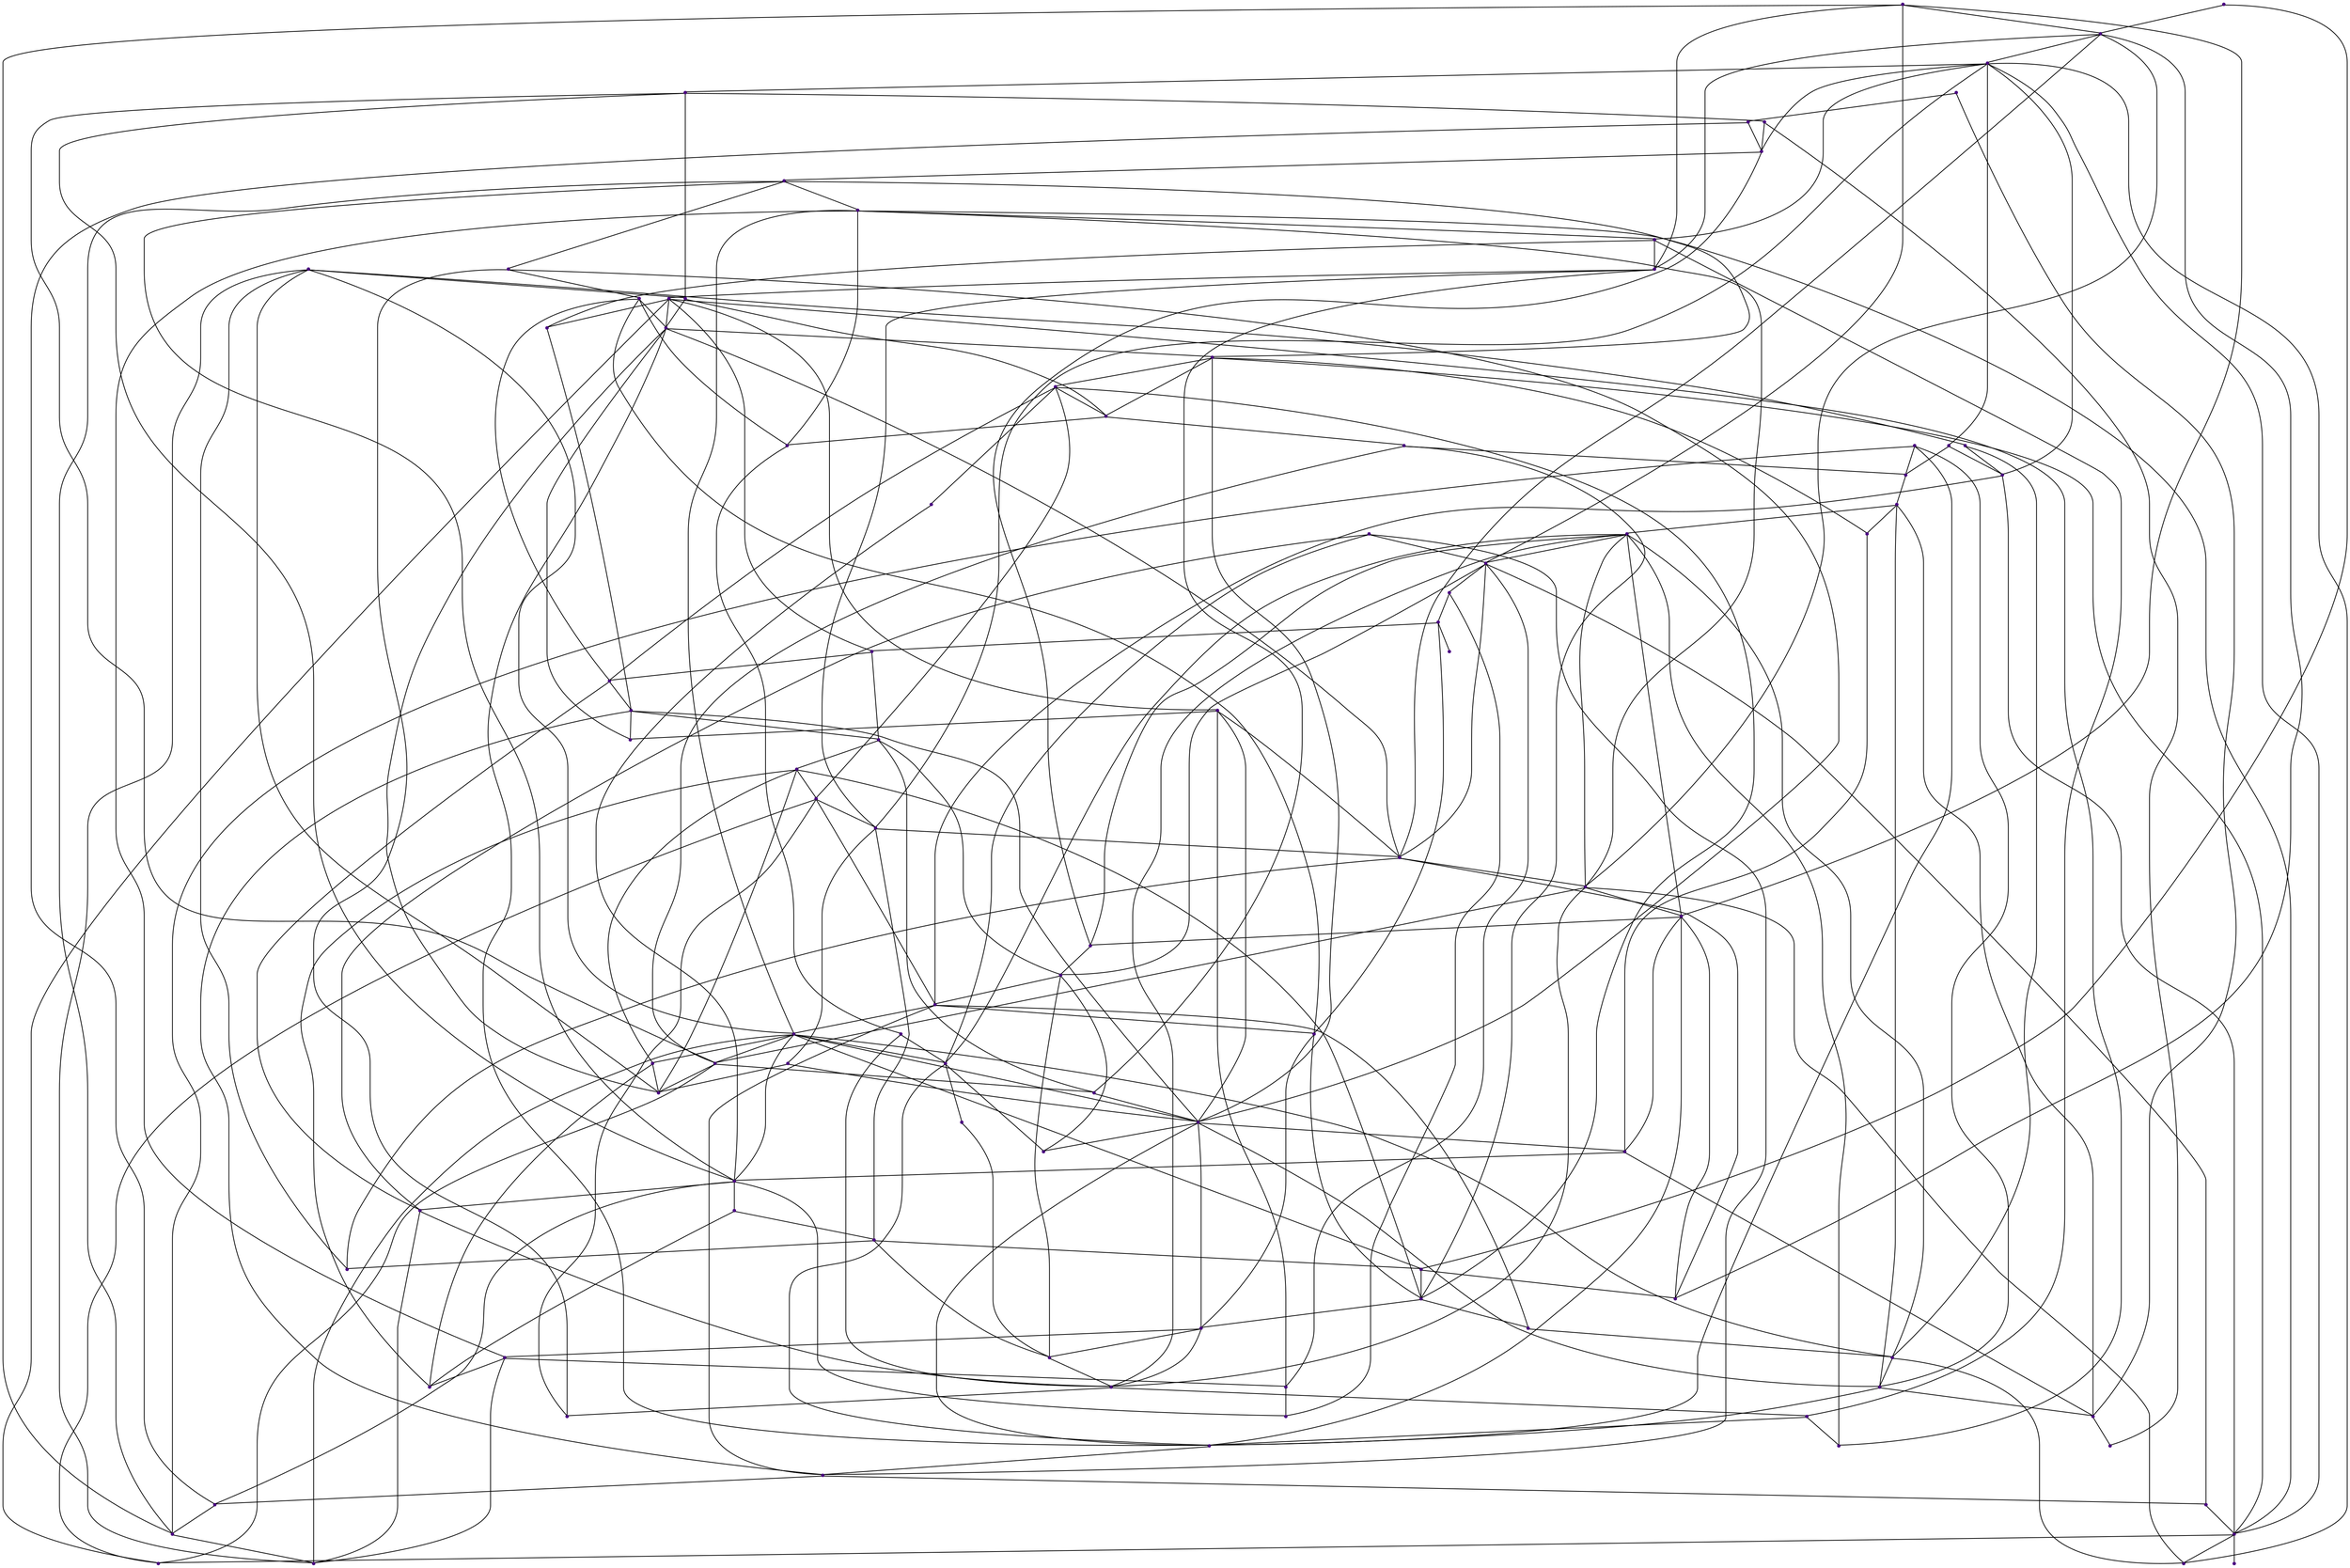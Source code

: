 strict graph "" {
	graph [bb="0,0,518.89,409.45"];
	node [label="\N",
		shape=point
	];
	1	[color=indigo,
		height=0.05,
		pos="146.88,141.04",
		width=0.05];
	44	[color=indigo,
		height=0.05,
		pos="195.91,243.97",
		width=0.05];
	1 -- 44	[pos="147.73,142.82 153.68,155.32 189.01,229.48 195.03,242.13"];
	82	[color=indigo,
		height=0.05,
		pos="261.11,119.06",
		width=0.05];
	1 -- 82	[pos="148.86,140.66 162.73,137.99 245.03,122.16 259.07,119.46"];
	22	[color=indigo,
		height=0.05,
		pos="226.94,291.93",
		width=0.05];
	44 -- 22	[pos="196.94,245.56 201.65,252.85 221.09,282.88 225.87,290.28"];
	26	[color=indigo,
		height=0.05,
		pos="197.44,289.53",
		width=0.05];
	44 -- 26	[pos="195.97,245.93 196.23,253.42 197.13,280.24 197.38,287.63"];
	94	[color=indigo,
		height=0.05,
		pos="217.13,136.93",
		width=0.05];
	44 -- 94	[pos="196.28,242.11 198.85,229.12 214.14,152 216.75,138.84"];
	3	[color=indigo,
		height=0.05,
		pos="374.27,50.968",
		width=0.05];
	82 -- 3	[pos="262.71,118.1 275.39,110.47 359.5,59.855 372.57,51.993"];
	39	[color=indigo,
		height=0.05,
		pos="291.96,201.08",
		width=0.05];
	82 -- 39	[pos="261.75,120.78 265.77,131.45 287.32,188.73 291.32,199.38"];
	54	[color=indigo,
		height=0.05,
		pos="386.53,109.96",
		width=0.05];
	82 -- 54	[pos="263.28,118.91 278.64,117.79 370.42,111.13 384.67,110.09"];
	27	[color=indigo,
		height=0.05,
		pos="244.35,335.72",
		width=0.05];
	26 -- 27	[pos="199,291.07 206.12,298.08 235.5,327.01 242.73,334.13"];
	30	[color=indigo,
		height=0.05,
		pos="305.99,238.25",
		width=0.05];
	26 -- 30	[pos="199.32,288.64 212.5,282.42 290.71,245.47 304.06,239.17"];
	18	[color=indigo,
		height=0.05,
		pos="124.8,265.71",
		width=0.05];
	26 -- 18	[pos="195.64,288.94 185.59,285.65 136.42,269.52 126.53,266.28"];
	49	[color=indigo,
		height=0.05,
		pos="180.46,374.54",
		width=0.05];
	26 -- 49	[pos="197.08,291.31 194.87,302.37 183.01,361.74 180.81,372.78"];
	72	[color=indigo,
		height=0.05,
		pos="162.4,161.6",
		width=0.05];
	26 -- 72	[pos="196.94,287.72 193.02,273.39 166.97,178.3 162.93,163.53"];
	86	[color=indigo,
		height=0.05,
		pos="262.35,325.8",
		width=0.05];
	26 -- 86	[pos="199.04,290.43 207.95,295.4 251.21,319.58 260.56,324.8"];
	94 -- 1	[pos="215.11,137.05 204.85,137.65 158.75,140.34 148.78,140.93"];
	94 -- 30	[pos="218.39,138.36 228.34,149.72 294.39,225.03 304.65,236.73"];
	21	[color=indigo,
		height=0.05,
		pos="277.52,73.657",
		width=0.05];
	94 -- 21	[pos="218.62,135.37 226.91,126.69 267.15,84.52 275.86,75.399"];
	46	[color=indigo,
		height=0.05,
		pos="452.64,59.424",
		width=0.05];
	3 -- 46	[pos="376.21,51.177 387.05,52.347 440.11,58.072 450.77,59.222"];
	39 -- 44	[pos="290.3,201.82 278.64,207.03 209.43,237.93 197.62,243.2"];
	39 -- 22	[pos="290.84,202.66 282.94,213.68 236.09,279.14 228.1,290.31"];
	24	[color=indigo,
		height=0.05,
		pos="304.99,157.16",
		width=0.05];
	39 -- 24	[pos="292.52,199.19 294.67,191.97 302.34,166.12 304.45,158.99"];
	43	[color=indigo,
		height=0.05,
		pos="220.2,202.7",
		width=0.05];
	39 -- 43	[pos="289.89,201.13 279.41,201.36 232.32,202.43 222.14,202.66"];
	19	[color=indigo,
		height=0.05,
		pos="415,173.22",
		width=0.05];
	54 -- 19	[pos="387.35,111.78 391.51,121.02 410.2,162.53 414.23,171.5"];
	42	[color=indigo,
		height=0.05,
		pos="138.09,363.06",
		width=0.05];
	27 -- 42	[pos="242.5,336.19 229.61,339.51 153.05,359.21 139.98,362.57"];
	63	[color=indigo,
		height=0.05,
		pos="316.58,309.77",
		width=0.05];
	27 -- 63	[pos="246.13,335.08 256.13,331.49 305.03,313.92 314.86,310.39"];
	30 -- 39	[pos="305.24,236.25 302.78,229.74 295.02,209.18 292.66,202.91"];
	8	[color=indigo,
		height=0.05,
		pos="380.04,258.42",
		width=0.05];
	30 -- 8	[pos="307.82,238.75 318.07,241.54 368.2,255.19 378.27,257.93"];
	81	[color=indigo,
		height=0.05,
		pos="361.56,179.64",
		width=0.05];
	30 -- 81	[pos="307.37,236.8 314.99,228.77 352.02,189.7 360.03,181.25"];
	60	[color=indigo,
		height=0.05,
		pos="214.05,227.23",
		width=0.05];
	18 -- 60	[pos="126.66,264.91 138.28,259.9 200.61,233.03 212.2,228.03"];
	56	[color=indigo,
		height=0.05,
		pos="118,134.02",
		width=0.05];
	18 -- 56	[pos="124.7,263.85 123.94,249.1 118.89,151.21 118.11,136"];
	49 -- 86	[pos="182.17,373.52 192.82,367.18 250.02,333.14 260.65,326.81"];
	32	[color=indigo,
		height=0.05,
		pos="146.04,319.28",
		width=0.05];
	49 -- 32	[pos="179.31,372.7 174.09,364.31 152.54,329.71 147.23,321.19"];
	72 -- 94	[pos="164.22,160.78 172.53,157.03 206.81,141.58 215.25,137.78"];
	23	[color=indigo,
		height=0.05,
		pos="216.03,28.129",
		width=0.05];
	72 -- 23	[pos="163.16,159.71 169.17,144.76 209.03,45.549 215.22,30.139"];
	75	[color=indigo,
		height=0.05,
		pos="323.24,192.4",
		width=0.05];
	86 -- 75	[pos="263.21,323.92 270.03,308.97 315.29,209.81 322.33,194.41"];
	76	[color=indigo,
		height=0.05,
		pos="257.5,284.02",
		width=0.05];
	86 -- 76	[pos="262.14,324.01 261.36,317.26 258.59,293.43 257.75,286.15"];
	21 -- 24	[pos="278.09,75.401 281.67,86.269 300.86,144.59 304.42,155.43"];
	92	[color=indigo,
		height=0.05,
		pos="382.38,20.485",
		width=0.05];
	21 -- 92	[pos="279.34,72.734 292.07,66.28 367.62,27.971 380.51,21.434"];
	21 -- 23	[pos="276,72.532 267.57,66.288 226.59,35.945 217.72,29.382"];
	25	[color=indigo,
		height=0.05,
		pos="320.12,87.097",
		width=0.05];
	21 -- 25	[pos="279.35,74.235 286.36,76.445 311.43,84.355 318.34,86.536"];
	46 -- 92	[pos="450.9,58.462 441.27,53.121 394.45,27.17 384.32,21.557"];
	10	[color=indigo,
		height=0.05,
		pos="517.09,15.246",
		width=0.05];
	46 -- 10	[pos="454.23,58.332 463.07,52.273 506.02,22.83 515.31,16.462"];
	91	[color=indigo,
		height=0.05,
		pos="320.73,21.096",
		width=0.05];
	24 -- 91	[pos="305.22,155.24 306.98,139.99 318.67,38.855 320.49,23.145"];
	58	[color=indigo,
		height=0.05,
		pos="265.72,219.44",
		width=0.05];
	24 -- 58	[pos="304.02,158.7 298.64,167.24 272.46,208.75 266.8,217.73"];
	43 -- 44	[pos="219.16,204.48 215.16,211.26 200.86,235.55 196.92,242.25"];
	89	[color=indigo,
		height=0.05,
		pos="140.49,190.24",
		width=0.05];
	43 -- 89	[pos="218.23,202.4 207.2,200.67 153.24,192.23 142.39,190.54"];
	19 -- 3	[pos="414.43,171.49 409.86,157.79 379.59,66.923 374.89,52.809"];
	2	[color=indigo,
		height=0.05,
		pos="360.45,264.99",
		width=0.05];
	45	[color=indigo,
		height=0.05,
		pos="308.95,337.94",
		width=0.05];
	2 -- 45	[pos="359.38,266.52 352.67,276.01 316.7,326.95 310.02,336.42"];
	61	[color=indigo,
		height=0.05,
		pos="350.74,129.73",
		width=0.05];
	2 -- 61	[pos="360.32,263.08 359.23,247.92 352.01,147.39 350.89,131.77"];
	45 -- 32	[pos="307.12,337.73 290.48,335.82 165.56,321.52 148.07,319.52"];
	51	[color=indigo,
		height=0.05,
		pos="297.59,258.28",
		width=0.05];
	45 -- 51	[pos="308.66,335.97 307.09,324.95 299.41,271.02 297.86,260.18"];
	16	[color=indigo,
		height=0.05,
		pos="271.7,24.999",
		width=0.05];
	61 -- 16	[pos="349.63,128.25 340.77,116.52 282.02,38.668 272.89,26.576"];
	31	[color=indigo,
		height=0.05,
		pos="264.47,198.86",
		width=0.05];
	61 -- 31	[pos="349.25,130.93 338.77,139.32 276.61,189.13 266.01,197.63"];
	73	[color=indigo,
		height=0.05,
		pos="90.949,197.74",
		width=0.05];
	32 -- 73	[pos="145.27,317.57 139.09,303.95 98.139,213.6 91.778,199.57"];
	51 -- 27	[pos="296.48,259.9 289.55,269.97 252.37,324.06 245.45,334.11"];
	51 -- 43	[pos="295.98,257.12 285.91,249.89 231.85,211.07 221.81,203.86"];
	97	[color=indigo,
		height=0.05,
		pos="299.17,130.76",
		width=0.05];
	51 -- 97	[pos="297.62,256.48 297.79,242.19 298.96,147.4 299.14,132.68"];
	67	[color=indigo,
		height=0.05,
		pos="389.05,231.81",
		width=0.05];
	51 -- 67	[pos="299.5,257.73 311.41,254.28 375.28,235.8 387.15,232.36"];
	68	[color=indigo,
		height=0.05,
		pos="343.7,204.45",
		width=0.05];
	51 -- 68	[pos="299.13,256.49 306.25,248.17 336.04,213.39 342.47,205.89"];
	98	[color=indigo,
		height=0.05,
		pos="212.53,103.18",
		width=0.05];
	16 -- 98	[pos="270.47,26.632 262.77,36.806 221.44,91.405 213.76,101.55"];
	40	[color=indigo,
		height=0.05,
		pos="247.24,110.75",
		width=0.05];
	16 -- 40	[pos="271.19,26.79 268.01,37.95 250.92,97.841 247.75,108.97"];
	31 -- 72	[pos="262.7,198.22 250.31,193.69 176.77,166.85 164.22,162.27"];
	31 -- 43	[pos="262.56,199.03 255.28,199.66 229.23,201.92 222.05,202.54"];
	100	[color=indigo,
		height=0.05,
		pos="303.66,223.02",
		width=0.05];
	31 -- 100	[pos="266.15,199.9 272.6,203.87 295.67,218.09 302.03,222.02"];
	77	[color=indigo,
		height=0.05,
		pos="175.63,142.65",
		width=0.05];
	73 -- 77	[pos="92.717,196.59 103.74,189.42 162.88,150.94 173.87,143.79"];
	29	[color=indigo,
		height=0.05,
		pos="117.47,171.93",
		width=0.05];
	73 -- 29	[pos="92.374,196.35 97.022,191.83 111.69,177.55 116.16,173.2"];
	97 -- 94	[pos="297.14,130.91 285.79,131.76 230.25,135.94 219.09,136.78"];
	9	[color=indigo,
		height=0.05,
		pos="257.79,153.32",
		width=0.05];
	97 -- 9	[pos="297.39,131.73 290.58,135.44 266.23,148.71 259.51,152.37"];
	67 -- 24	[pos="387.6,230.52 377.39,221.45 316.83,167.67 306.49,158.49"];
	68 -- 21	[pos="342.76,202.6 335.35,187.95 286.16,90.728 278.52,75.627"];
	70	[color=indigo,
		height=0.05,
		pos="389.08,160.66",
		width=0.05];
	68 -- 70	[pos="345.21,203 352.1,196.35 380.52,168.92 387.52,162.16"];
	6	[color=indigo,
		height=0.05,
		pos="194.54,52.442",
		width=0.05];
	98 -- 6	[pos="211.76,101 208.8,92.651 198.21,62.79 195.29,54.557"];
	98 -- 77	[pos="210.94,104.87 204.88,111.36 183.16,134.6 177.17,141"];
	65	[color=indigo,
		height=0.05,
		pos="185.07,143.86",
		width=0.05];
	98 -- 65	[pos="211.35,104.92 206.83,111.62 190.67,135.56 186.21,142.17"];
	85	[color=indigo,
		height=0.05,
		pos="233.33,1.8",
		width=0.05];
	98 -- 85	[pos="212.96,101.06 215.7,87.752 230.45,15.84 232.97,3.5783"];
	40 -- 43	[pos="246.67,112.67 243.16,124.64 224.27,188.86 220.76,200.79"];
	13	[color=indigo,
		height=0.05,
		pos="325.49,47.898",
		width=0.05];
	40 -- 13	[pos="248.87,109.44 259.06,101.26 313.71,57.363 323.86,49.204"];
	55	[color=indigo,
		height=0.05,
		pos="349.96,146.59",
		width=0.05];
	40 -- 55	[pos="249.02,111.38 261.49,115.73 335.5,141.54 348.13,145.95"];
	40 -- 77	[pos="245.47,111.54 235.56,115.95 187.08,137.55 177.34,141.89"];
	38	[color=indigo,
		height=0.05,
		pos="145.24,86.601",
		width=0.05];
	40 -- 38	[pos="245.47,110.34 233.09,107.4 159.6,90.001 147.06,87.032"];
	100 -- 51	[pos="303.33,224.92 302.29,230.98 299.04,249.88 297.95,256.2"];
	100 -- 98	[pos="302.37,221.33 292.07,207.79 223.27,117.3 213.65,104.65"];
	53	[color=indigo,
		height=0.05,
		pos="305.73,272.49",
		width=0.05];
	100 -- 53	[pos="303.75,225.15 304.09,233.29 305.31,262.4 305.64,270.43"];
	90	[color=indigo,
		height=0.05,
		pos="437.17,233.89",
		width=0.05];
	100 -- 90	[pos="305.55,223.18 320.51,224.39 419.75,232.47 435.16,233.73"];
	34	[color=indigo,
		height=0.05,
		pos="400.71,101.23",
		width=0.05];
	92 -- 34	[pos="382.84,22.481 385.37,33.653 397.78,88.317 400.27,99.306"];
	96	[color=indigo,
		height=0.05,
		pos="291.22,58.607",
		width=0.05];
	34 -- 96	[pos="398.81,100.49 385.52,95.318 306.63,64.608 293.17,59.368"];
	88	[color=indigo,
		height=0.05,
		pos="297.32,158.81",
		width=0.05];
	34 -- 88	[pos="398.92,102.23 386.37,109.22 311.88,150.71 299.17,157.79"];
	15	[color=indigo,
		height=0.05,
		pos="408.05,211.07",
		width=0.05];
	34 -- 15	[pos="400.84,103.14 401.73,116.47 407.01,195.6 407.92,209.11"];
	4	[color=indigo,
		height=0.05,
		pos="245.34,82.464",
		width=0.05];
	4 -- 9	[pos="245.7,84.508 247.52,94.854 255.68,141.35 257.45,151.4"];
	4 -- 13	[pos="247.01,81.742 257.44,77.243 313.42,53.103 323.82,48.616"];
	99	[color=indigo,
		height=0.05,
		pos="369.17,91.451",
		width=0.05];
	4 -- 99	[pos="247.49,82.62 262.65,83.72 353.27,90.297 367.34,91.317"];
	9 -- 100	[pos="258.92,155.04 265.21,164.6 295.78,211.06 302.4,221.1"];
	9 -- 6	[pos="256.69,151.56 249.01,139.32 203.44,66.642 195.66,54.241"];
	7	[color=indigo,
		height=0.05,
		pos="175.16,218.22",
		width=0.05];
	9 -- 7	[pos="256.35,154.44 246.32,162.32 186.8,209.08 176.64,217.06"];
	9 -- 96	[pos="258.48,151.34 262.84,139.01 286.19,72.868 290.53,60.575"];
	13 -- 70	[pos="326.39,49.492 333.51,62.127 380.78,145.94 388.12,158.96"];
	99 -- 24	[pos="367.59,93.075 358.63,102.25 314.5,147.43 306.31,155.82"];
	99 -- 61	[pos="368.38,93.096 365.4,99.278 354.89,121.11 351.68,127.78"];
	99 -- 34	[pos="371.24,92.092 377.05,93.894 393.45,98.98 398.91,100.67"];
	17	[color=indigo,
		height=0.05,
		pos="425.04,146.09",
		width=0.05];
	99 -- 17	[pos="370.55,92.801 378.21,100.29 415.45,136.71 423.5,144.58"];
	84	[color=indigo,
		height=0.05,
		pos="262.44,85.042",
		width=0.05];
	6 -- 84	[pos="196.22,53.247 205.53,57.719 250.78,79.446 260.57,84.145"];
	35	[color=indigo,
		height=0.05,
		pos="70.253,246.75",
		width=0.05];
	7 -- 35	[pos="173.34,218.72 160.61,222.18 85.021,242.73 72.124,246.24"];
	87	[color=indigo,
		height=0.05,
		pos="279.56,262.22",
		width=0.05];
	7 -- 87	[pos="176.98,218.98 189.65,224.33 264.87,256.03 277.7,261.44"];
	7 -- 89	[pos="173.67,217.02 167.97,212.42 147.56,195.95 141.93,191.41"];
	5	[color=indigo,
		height=0.05,
		pos="370.93,74.028",
		width=0.05];
	96 -- 5	[pos="293.19,58.989 304.22,61.122 358.18,71.562 369.02,73.66"];
	96 -- 91	[pos="292.49,56.996 297.34,50.825 314.71,28.747 319.5,22.66"];
	79	[color=indigo,
		height=0.05,
		pos="223.14,150.43",
		width=0.05];
	96 -- 79	[pos="290.04,60.201 281.77,71.347 232.72,137.51 224.35,148.8"];
	70 -- 30	[pos="387.64,162 377.55,171.42 317.69,227.33 307.47,236.87"];
	70 -- 75	[pos="387.45,161.44 378.42,165.79 334.54,186.95 325.05,191.53"];
	17 -- 46	[pos="425.61,144.28 429.21,133 448.48,72.473 452.07,61.224"];
	12	[color=indigo,
		height=0.05,
		pos="404.45,249.94",
		width=0.05];
	17 -- 12	[pos="424.68,147.89 422.18,160.49 407.34,235.32 404.81,248.09"];
	17 -- 55	[pos="423.18,146.1 412.88,146.17 362.85,146.5 352.03,146.57"];
	84 -- 82	[pos="262.37,86.872 262.14,92.724 261.42,110.96 261.18,117.06"];
	84 -- 75	[pos="263.49,86.906 270.94,100.05 315.43,178.62 322.34,190.81"];
	35 -- 73	[pos="71.142,244.64 74.546,236.58 86.727,207.73 90.086,199.78"];
	57	[color=indigo,
		height=0.05,
		pos="50.493,343.17",
		width=0.05];
	35 -- 57	[pos="69.84,248.76 67.268,261.31 53.469,328.66 50.904,341.17"];
	87 -- 27	[pos="278.69,264.04 273.82,274.21 249.98,323.96 245.19,333.96"];
	87 -- 19	[pos="281.08,261.22 294.92,252.13 398.78,183.88 413.32,174.33"];
	87 -- 100	[pos="280.6,260.54 284.56,254.09 298.74,231.02 302.66,224.66"];
	87 -- 88	[pos="279.87,260.43 282.03,247.88 294.82,173.37 297.01,160.66"];
	87 -- 60	[pos="277.94,261.36 268.96,256.56 225.3,233.24 215.85,228.2"];
	28	[color=indigo,
		height=0.05,
		pos="382.47,335.33",
		width=0.05];
	87 -- 28	[pos="281.35,263.49 293.95,272.44 369.26,325.94 380.95,334.24"];
	89 -- 1	[pos="140.76,188.13 141.81,180.03 145.58,151.07 146.61,143.09"];
	89 -- 22	[pos="141.71,191.68 151.39,203.07 215.65,278.66 225.64,290.4"];
	89 -- 56	[pos="139.74,188.37 136.32,179.83 122.25,144.62 118.78,135.95"];
	89 -- 77	[pos="141.65,188.66 146.99,181.43 169,151.62 174.42,144.28"];
	5 -- 97	[pos="369.43,75.213 360.09,82.595 309.97,122.21 300.66,129.58"];
	5 -- 92	[pos="371.31,72.247 373.05,64.117 380.22,30.585 381.99,22.328"];
	5 -- 84	[pos="369.04,74.219 355.87,75.556 277.71,83.492 264.37,84.846"];
	20	[color=indigo,
		height=0.05,
		pos="450.11,183.7",
		width=0.05];
	5 -- 20	[pos="372.04,75.578 380.92,87.867 439.77,169.39 448.92,182.05"];
	47	[color=indigo,
		height=0.05,
		pos="177.29,283.68",
		width=0.05];
	79 -- 47	[pos="222.49,152.32 217.35,167.25 183.28,266.29 177.98,281.67"];
	71	[color=indigo,
		height=0.05,
		pos="187.09,190.84",
		width=0.05];
	79 -- 71	[pos="221.94,151.78 216.47,157.91 193.89,183.22 188.33,189.45"];
	90 -- 67	[pos="435.1,233.8 427.19,233.46 398.87,232.24 391.06,231.9"];
	90 -- 20	[pos="437.73,231.74 439.86,223.48 447.47,193.94 449.57,185.8"];
	93	[color=indigo,
		height=0.05,
		pos="466.55,260.48",
		width=0.05];
	90 -- 93	[pos="438.75,235.32 443.9,239.98 460.15,254.69 465.11,259.17"];
	75 -- 100	[pos="322.19,194.05 318.82,199.32 308.32,215.73 304.82,221.22"];
	75 -- 17	[pos="325.01,191.6 337.36,185.98 410.71,152.61 423.22,146.91"];
	75 -- 79	[pos="321.5,191.67 309.35,186.58 237.23,156.34 224.92,151.18"];
	12 -- 45	[pos="403.1,251.18 392.4,261.04 321.41,326.45 310.38,336.61"];
	12 -- 55	[pos="403.5,248.15 396.89,235.6 357.63,161.14 350.93,148.43"];
	52	[color=indigo,
		height=0.05,
		pos="352.21,298.87",
		width=0.05];
	12 -- 52	[pos="402.71,251.57 394.64,259.13 360.89,290.74 353.6,297.57"];
	55 -- 9	[pos="348.04,146.73 336.04,147.6 271.67,152.3 259.7,153.18"];
	50	[color=indigo,
		height=0.05,
		pos="382.7,205.69",
		width=0.05];
	55 -- 50	[pos="350.91,148.29 355.69,156.92 377.17,195.71 381.82,204.09"];
	64	[color=indigo,
		height=0.05,
		pos="322.29,95.838",
		width=0.05];
	55 -- 64	[pos="349.04,144.9 344.84,137.19 327.51,105.41 323.24,97.585"];
	58 -- 2	[pos="267.36,220.23 278.86,225.76 347.12,258.58 358.76,264.18"];
	58 -- 9	[pos="265.49,217.54 264.33,207.88 259.13,164.48 258,155.11"];
	58 -- 15	[pos="267.73,219.33 283.68,218.39 389.47,212.16 405.9,211.19"];
	58 -- 60	[pos="263.5,219.78 255,221.06 224.59,225.64 216.2,226.91"];
	58 -- 76	[pos="265.48,221.31 264.3,230.57 259.08,271.64 257.79,281.76"];
	88 -- 40	[pos="295.66,157.22 287.92,149.79 255.56,118.74 248.57,112.03"];
	88 -- 53	[pos="297.47,160.79 298.49,174.59 304.55,256.49 305.58,270.46"];
	15 -- 2	[pos="406.46,212.86 399.11,221.19 368.36,256.04 361.72,263.56"];
	15 -- 70	[pos="407.23,208.9 404.11,200.61 392.95,170.94 389.87,162.76"];
	15 -- 12	[pos="407.85,213.16 407.22,219.97 405.23,241.47 404.62,248.03"];
	78	[color=indigo,
		height=0.05,
		pos="400.03,313.5",
		width=0.05];
	15 -- 78	[pos="407.88,213.21 406.83,226.65 401.14,299.31 400.17,311.7"];
	20 -- 67	[pos="448.6,184.89 440.23,191.49 399.54,223.55 390.73,230.49"];
	20 -- 70	[pos="448.35,183.04 439.59,179.73 400.78,165.07 391.22,161.46"];
	20 -- 12	[pos="448.98,185.34 442.72,194.42 412.29,238.57 405.7,248.12"];
	52 -- 75	[pos="351.71,297.02 348.19,284.1 327.32,207.39 323.76,194.3"];
	62	[color=indigo,
		height=0.05,
		pos="223.56,268.22",
		width=0.05];
	52 -- 62	[pos="350.39,298.43 335.98,295 240.35,272.22 225.49,268.68"];
	57 -- 42	[pos="52.323,343.59 63.723,346.18 124.9,360.07 136.27,362.65"];
	60 -- 31	[pos="215.73,226.29 223.38,221.98 254.96,204.21 262.73,199.84"];
	60 -- 4	[pos="214.49,225.19 218.03,208.83 241.65,99.528 244.95,84.239"];
	33	[color=indigo,
		height=0.05,
		pos="161.49,252.42",
		width=0.05];
	60 -- 33	[pos="212.3,228.07 204.32,231.89 171.41,247.67 163.3,251.55"];
	28 -- 8	[pos="382.41,333.43 382.07,322.79 380.43,270.72 380.1,260.25"];
	56 -- 84	[pos="120.05,133.33 136.37,127.79 245.41,90.815 260.67,85.643"];
	77 -- 82	[pos="177.42,142.15 188.54,139.08 248.24,122.61 259.33,119.55"];
	77 -- 43	[pos="176.73,144.13 182.84,152.37 212.55,192.39 218.97,201.05"];
	77 -- 56	[pos="173.71,142.36 164.96,141.05 128.87,135.65 119.99,134.32"];
	77 -- 62	[pos="176.31,144.42 181.68,158.49 217.3,251.83 222.83,266.33"];
	83	[color=indigo,
		height=0.05,
		pos="160.29,47.94",
		width=0.05];
	77 -- 83	[pos="175.31,140.67 173.31,128.34 162.6,62.2 160.6,49.907"];
	29 -- 7	[pos="118.89,173.08 126.81,179.42 165.26,210.27 173.58,216.95"];
	29 -- 58	[pos="119.56,172.6 136.32,177.97 248.24,213.84 263.9,218.86"];
	42 -- 18	[pos="137.81,361.03 136.08,348.36 126.8,280.37 125.07,267.74"];
	33 -- 1	[pos="161.24,250.48 159.47,236.96 148.94,156.72 147.14,143.02"];
	33 -- 53	[pos="163.53,252.7 179.69,254.95 286.9,269.87 303.56,272.19"];
	63 -- 24	[pos="316.42,307.61 315.11,290.37 306.36,175.15 305.14,159.03"];
	63 -- 2	[pos="318.04,308.28 324.7,301.48 352.18,273.44 358.94,266.53"];
	59	[color=indigo,
		height=0.05,
		pos="415.69,288.92",
		width=0.05];
	8 -- 59	[pos="381.57,259.73 387.44,264.75 408.42,282.7 414.21,287.65"];
	95	[color=indigo,
		height=0.05,
		pos="332.48,314.49",
		width=0.05];
	8 -- 95	[pos="378.86,259.8 372.34,267.49 340.64,304.86 333.79,312.95"];
	62 -- 100	[pos="225.23,267.27 235.65,261.39 291.6,229.83 302,223.96"];
	41	[color=indigo,
		height=0.05,
		pos="150.36,204.63",
		width=0.05];
	62 -- 41	[pos="222.03,266.89 212.5,258.61 161.38,214.2 151.88,205.95"];
	83 -- 21	[pos="162.32,48.386 176.55,51.508 261.02,70.037 275.43,73.199"];
	59 -- 39	[pos="413.94,287.68 399.96,277.76 306.55,211.43 293.48,202.16"];
	95 -- 22	[pos="330.65,314.1 317.84,311.36 241.8,295.11 228.82,292.33"];
	95 -- 100	[pos="331.88,312.58 328.13,300.68 308,236.8 304.26,224.92"];
	95 -- 12	[pos="333.98,313.14 343.35,304.74 393.61,259.66 402.95,251.28"];
	47 -- 87	[pos="179.07,283.31 191.48,280.7 265.17,265.24 277.74,262.61"];
	47 -- 33	[pos="176.44,282 173.73,276.62 165.26,259.86 162.42,254.26"];
	71 -- 82	[pos="188.63,189.35 198.27,180 249.96,129.87 259.57,120.55"];
	71 -- 76	[pos="188.31,192.46 196.86,203.77 247.59,270.9 256.25,282.36"];
	65 -- 24	[pos="187.15,144.1 201.7,145.71 288.11,155.29 302.86,156.93"];
	65 -- 9	[pos="186.86,144.1 196.84,145.39 245.3,151.69 255.78,153.05"];
	65 -- 89	[pos="183.58,145.41 176.81,152.45 148.89,181.49 142.02,188.64"];
	65 -- 79	[pos="187.11,144.22 193.79,145.37 214.85,149 221.26,150.11"];
	85 -- 64	[pos="234.59,3.1294 244.56,13.666 310.68,83.565 320.95,94.422"];
	93 -- 20	[pos="466.15,258.58 463.87,247.96 452.74,195.98 450.5,185.53"];
	93 -- 28	[pos="465.09,261.78 454.89,270.87 394.31,324.79 383.97,333.99"];
	11	[color=indigo,
		height=0.05,
		pos="290.41,407.65",
		width=0.05];
	50 -- 54	[pos="382.78,203.69 383.28,191.23 385.95,124.37 386.45,111.95"];
	50 -- 31	[pos="380.65,205.57 366.3,204.74 281.11,199.82 266.58,198.98"];
	50 -- 53	[pos="381.1,207.08 371.08,215.78 317.32,262.43 307.33,271.1"];
	50 -- 93	[pos="384.46,206.83 395.37,213.96 453.93,252.23 464.81,259.34"];
	64 -- 40	[pos="320.44,96.207 310.05,98.271 259.24,108.37 249.03,110.4"];
	64 -- 84	[pos="320.3,95.479 311.21,93.84 273.73,87.079 264.5,85.414"];
	64 -- 8	[pos="322.94,97.664 328.84,114.27 373.12,238.94 379.32,256.39"];
	41 -- 73	[pos="148.38,204.4 139.36,203.35 102.15,199.04 92.994,197.97"];
	41 -- 9	[pos="152.22,203.74 165.26,197.51 242.66,160.54 255.87,154.23"];
	41 -- 35	[pos="148.69,205.51 138.26,210.99 82.315,240.41 71.916,245.88"];
	41 -- 65	[pos="151.36,202.87 156.43,194 179.21,154.13 184.13,145.51"];
	81 -- 67	[pos="362.47,181.38 366.65,189.3 383.87,221.97 388.11,230.02"];
	81 -- 9	[pos="359.76,179.18 347.16,175.99 272.39,157.02 259.64,153.78"];
	14	[color=indigo,
		height=0.05,
		pos="1.8,256.5",
		width=0.05];
	14 -- 35	[pos="3.7748,256.22 13.771,254.8 58.692,248.4 68.399,247.01"];
	80	[color=indigo,
		height=0.05,
		pos="74.396,297.7",
		width=0.05];
	14 -- 80	[pos="3.5945,257.52 13.638,263.22 62.785,291.11 72.664,296.72"];
	80 -- 18	[pos="76.073,296.64 83.725,291.78 115.29,271.75 123.06,266.82"];
	80 -- 47	[pos="76.182,297.46 88.672,295.75 162.81,285.65 175.46,283.93"];
	78 -- 87	[pos="398.32,312.78 384.82,307.03 295.29,268.92 281.38,263"];
	38 -- 72	[pos="145.66,88.455 148.04,98.831 159.65,149.61 161.99,159.81"];
	38 -- 83	[pos="146.05,84.522 148.69,77.747 157.01,56.361 159.54,49.844"];
	38 -- 65	[pos="146.56,88.506 152.72,97.355 178.45,134.35 184.01,142.34"];
	23 -- 96	[pos="217.89,28.883 228.29,33.099 279.19,53.733 289.43,57.88"];
	25 -- 39	[pos="319.63,89.075 316.21,102.91 295.93,185.03 292.47,199.05"];
	25 -- 54	[pos="322.03,87.756 331.73,91.095 375.31,106.1 384.73,109.34"];
	25 -- 9	[pos="318.58,88.734 309.88,97.975 267.02,143.51 259.06,151.96"];
	25 -- 91	[pos="320.13,85.193 320.22,75.724 320.61,33.751 320.71,23.406"];
	76 -- 26	[pos="255.5,284.2 246.38,285.04 208.77,288.49 199.51,289.34"];
	76 -- 31	[pos="257.67,281.92 258.64,270.13 263.35,212.48 264.3,200.89"];
	76 -- 68	[pos="259,282.64 269.46,272.98 331.56,215.65 342.16,205.87"];
	76 -- 11	[pos="257.97,285.77 261.65,299.62 286.11,391.51 289.91,405.79"];
	37	[color=indigo,
		height=0.05,
		pos="192.14,321.91",
		width=0.05];
	76 -- 37	[pos="255.89,284.96 246.92,290.15 203.36,315.4 193.94,320.87"];
	37 -- 26	[pos="192.48,319.79 193.46,313.82 196.22,296.99 197.14,291.38"];
	37 -- 43	[pos="192.62,319.84 196.06,305.25 216.6,218.01 219.79,204.47"];
	37 -- 62	[pos="193.18,320.12 197.95,311.97 217.63,278.35 222.47,270.07"];
	36	[color=indigo,
		height=0.05,
		pos="255.84,374.32",
		width=0.05];
	36 -- 44	[pos="255,372.47 248.28,357.87 203.73,260.98 196.81,245.93"];
	36 -- 95	[pos="257.44,373.07 267.42,365.28 320.94,323.5 330.89,315.73"];
	48	[color=indigo,
		height=0.05,
		pos="105.61,229.55",
		width=0.05];
	48 -- 32	[pos="106.46,231.42 111.72,243.1 139.96,305.77 145.2,317.42"];
	48 -- 33	[pos="107.47,230.31 115.96,233.78 150.95,248.1 159.57,251.63"];
	48 -- 65	[pos="106.99,228.06 116.63,217.66 173.88,155.93 183.65,145.39"];
	48 -- 41	[pos="107.53,228.48 114.89,224.38 141.23,209.71 148.49,205.67"];
	66	[color=indigo,
		height=0.05,
		pos="280.2,375.25",
		width=0.05];
	66 -- 86	[pos="279.43,373.13 276.49,365 265.99,335.89 263.09,327.86"];
	66 -- 62	[pos="279.21,373.4 272.34,360.4 231.53,283.29 224.57,270.13"];
	69	[color=indigo,
		height=0.05,
		pos="360.23,316.81",
		width=0.05];
	69 -- 67	[pos="360.84,315.04 364.59,303.97 384.71,244.61 388.46,233.58"];
	69 -- 100	[pos="359.25,315.18 352.39,303.8 311.62,236.23 304.67,224.7"];
	69 -- 53	[pos="358.42,315.34 350,308.49 314.78,279.85 307.18,273.67"];
	69 -- 63	[pos="358.36,316.51 351.18,315.35 325.49,311.21 318.4,310.07"];
	69 -- 59	[pos="362.08,315.88 370.5,311.65 405.23,294.18 413.79,289.88"];
	69 -- 66	[pos="358.56,318.03 348.15,325.64 292.25,366.45 281.86,374.04"];
	74	[color=indigo,
		height=0.05,
		pos="228.33,59.918",
		width=0.05];
	74 -- 82	[pos="229.28,61.624 234.06,70.261 255.57,109.08 260.22,117.46"];
	74 -- 98	[pos="227.65,61.776 225.05,68.892 215.75,94.353 213.19,101.37"];
	74 -- 79	[pos="228.22,61.808 227.55,73.588 223.92,136.8 223.25,148.55"];
	74 -- 88	[pos="229.53,61.634 237.9,73.638 287.61,144.89 296.09,157.05"];
}
